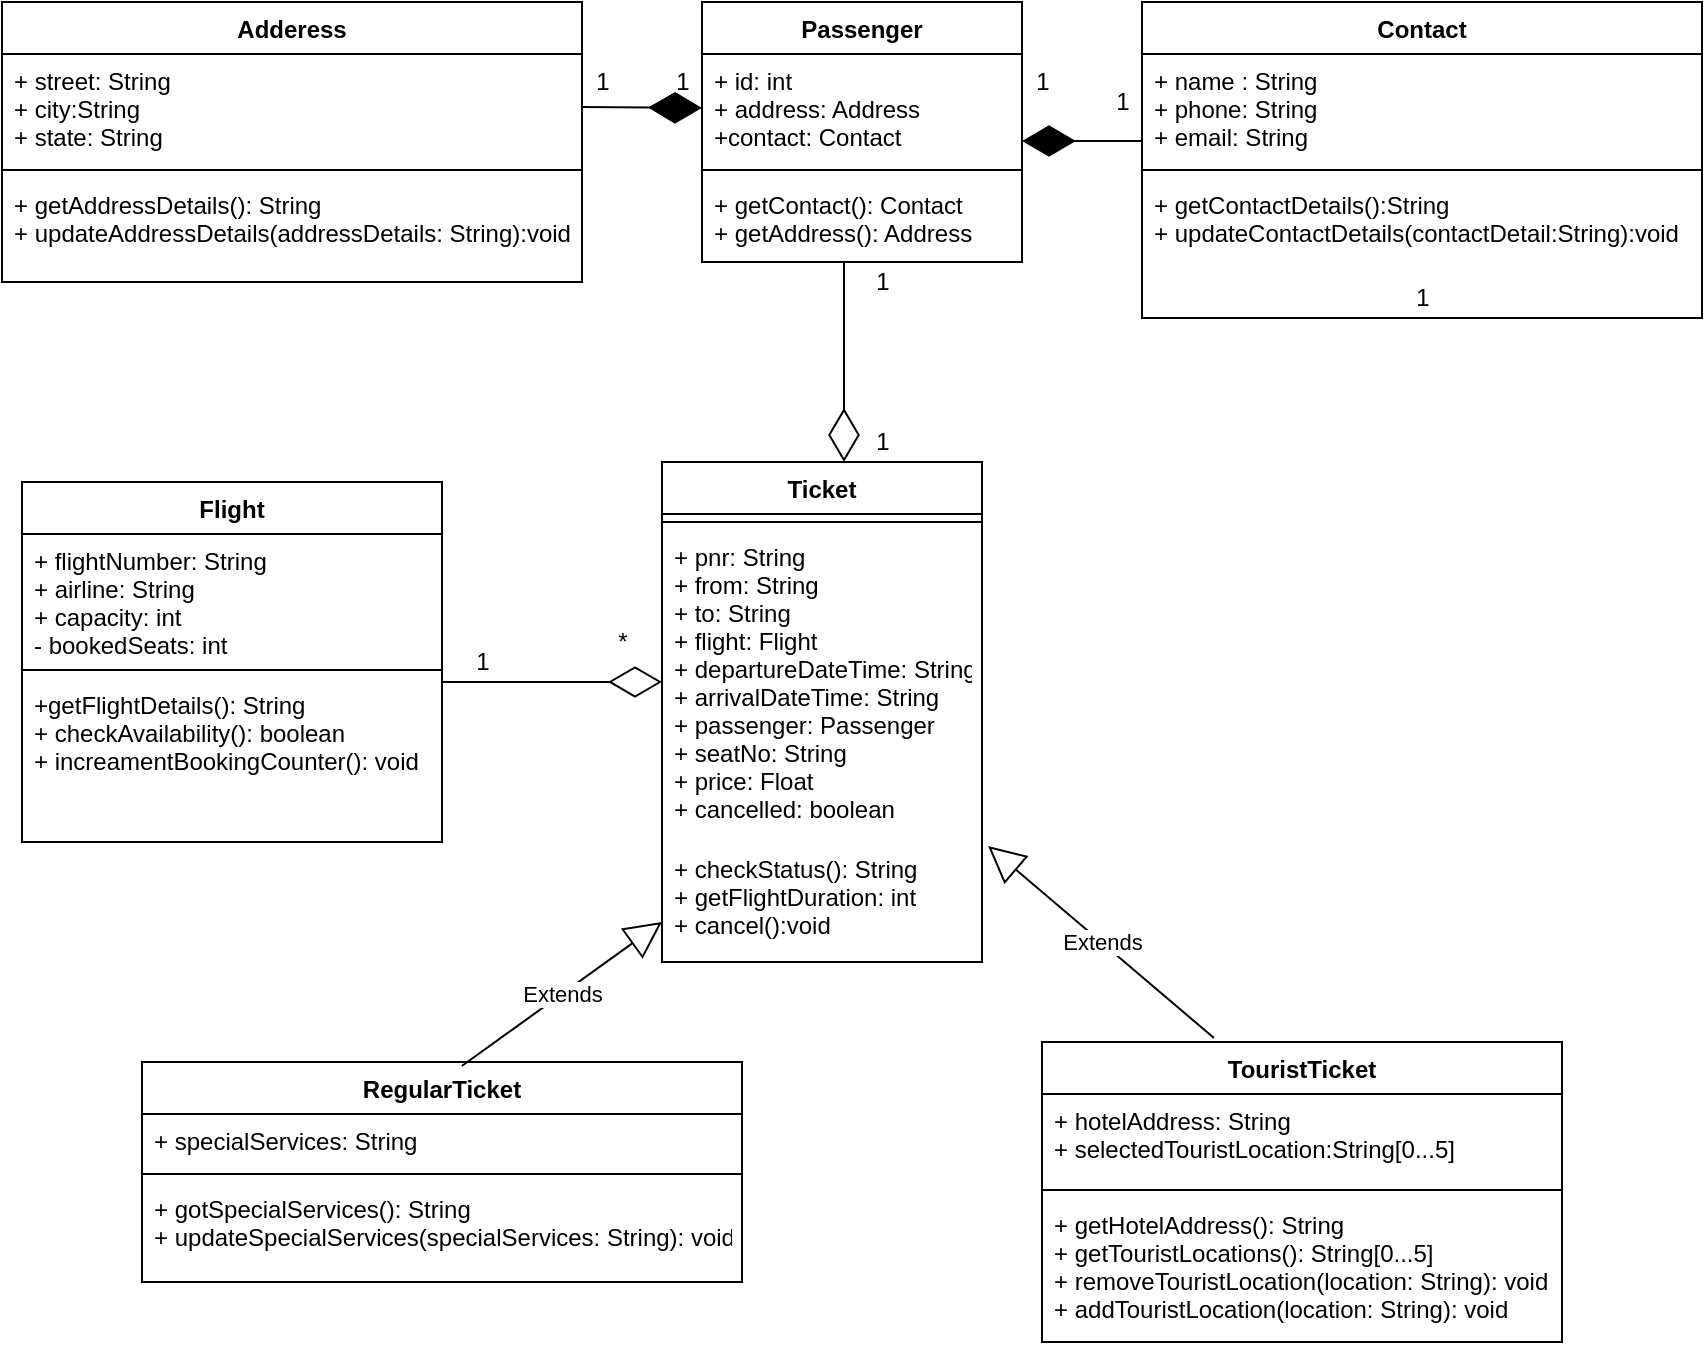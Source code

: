 <mxfile version="14.4.3" type="device"><diagram id="XYM6DlckT-aQKcr4g0n4" name="Page-1"><mxGraphModel dx="1217" dy="706" grid="1" gridSize="10" guides="1" tooltips="1" connect="1" arrows="1" fold="1" page="1" pageScale="1" pageWidth="850" pageHeight="1100" math="0" shadow="0"><root><mxCell id="0"/><mxCell id="1" parent="0"/><mxCell id="LV3qZu38xg_wo5_UJPcb-1" value="Adderess" style="swimlane;fontStyle=1;align=center;verticalAlign=top;childLayout=stackLayout;horizontal=1;startSize=26;horizontalStack=0;resizeParent=1;resizeParentMax=0;resizeLast=0;collapsible=1;marginBottom=0;" vertex="1" parent="1"><mxGeometry y="60" width="290" height="140" as="geometry"/></mxCell><mxCell id="LV3qZu38xg_wo5_UJPcb-2" value="+ street: String&#10;+ city:String&#10;+ state: String" style="text;strokeColor=none;fillColor=none;align=left;verticalAlign=top;spacingLeft=4;spacingRight=4;overflow=hidden;rotatable=0;points=[[0,0.5],[1,0.5]];portConstraint=eastwest;" vertex="1" parent="LV3qZu38xg_wo5_UJPcb-1"><mxGeometry y="26" width="290" height="54" as="geometry"/></mxCell><mxCell id="LV3qZu38xg_wo5_UJPcb-3" value="" style="line;strokeWidth=1;fillColor=none;align=left;verticalAlign=middle;spacingTop=-1;spacingLeft=3;spacingRight=3;rotatable=0;labelPosition=right;points=[];portConstraint=eastwest;" vertex="1" parent="LV3qZu38xg_wo5_UJPcb-1"><mxGeometry y="80" width="290" height="8" as="geometry"/></mxCell><mxCell id="LV3qZu38xg_wo5_UJPcb-4" value="+ getAddressDetails(): String&#10;+ updateAddressDetails(addressDetails: String):void&#10;" style="text;strokeColor=none;fillColor=none;align=left;verticalAlign=top;spacingLeft=4;spacingRight=4;overflow=hidden;rotatable=0;points=[[0,0.5],[1,0.5]];portConstraint=eastwest;" vertex="1" parent="LV3qZu38xg_wo5_UJPcb-1"><mxGeometry y="88" width="290" height="52" as="geometry"/></mxCell><mxCell id="LV3qZu38xg_wo5_UJPcb-5" value="Contact" style="swimlane;fontStyle=1;align=center;verticalAlign=top;childLayout=stackLayout;horizontal=1;startSize=26;horizontalStack=0;resizeParent=1;resizeParentMax=0;resizeLast=0;collapsible=1;marginBottom=0;" vertex="1" parent="1"><mxGeometry x="570" y="60" width="280" height="158" as="geometry"/></mxCell><mxCell id="LV3qZu38xg_wo5_UJPcb-6" value="+ name : String&#10;+ phone: String&#10;+ email: String" style="text;strokeColor=none;fillColor=none;align=left;verticalAlign=top;spacingLeft=4;spacingRight=4;overflow=hidden;rotatable=0;points=[[0,0.5],[1,0.5]];portConstraint=eastwest;" vertex="1" parent="LV3qZu38xg_wo5_UJPcb-5"><mxGeometry y="26" width="280" height="54" as="geometry"/></mxCell><mxCell id="LV3qZu38xg_wo5_UJPcb-7" value="" style="line;strokeWidth=1;fillColor=none;align=left;verticalAlign=middle;spacingTop=-1;spacingLeft=3;spacingRight=3;rotatable=0;labelPosition=right;points=[];portConstraint=eastwest;" vertex="1" parent="LV3qZu38xg_wo5_UJPcb-5"><mxGeometry y="80" width="280" height="8" as="geometry"/></mxCell><mxCell id="LV3qZu38xg_wo5_UJPcb-8" value="+ getContactDetails():String&#10;+ updateContactDetails(contactDetail:String):void" style="text;strokeColor=none;fillColor=none;align=left;verticalAlign=top;spacingLeft=4;spacingRight=4;overflow=hidden;rotatable=0;points=[[0,0.5],[1,0.5]];portConstraint=eastwest;" vertex="1" parent="LV3qZu38xg_wo5_UJPcb-5"><mxGeometry y="88" width="280" height="50" as="geometry"/></mxCell><mxCell id="LV3qZu38xg_wo5_UJPcb-20" value="1" style="text;html=1;align=center;verticalAlign=middle;resizable=0;points=[];autosize=1;" vertex="1" parent="LV3qZu38xg_wo5_UJPcb-5"><mxGeometry y="138" width="280" height="20" as="geometry"/></mxCell><mxCell id="LV3qZu38xg_wo5_UJPcb-9" value="Passenger" style="swimlane;fontStyle=1;align=center;verticalAlign=top;childLayout=stackLayout;horizontal=1;startSize=26;horizontalStack=0;resizeParent=1;resizeParentMax=0;resizeLast=0;collapsible=1;marginBottom=0;" vertex="1" parent="1"><mxGeometry x="350" y="60" width="160" height="130" as="geometry"/></mxCell><mxCell id="LV3qZu38xg_wo5_UJPcb-10" value="+ id: int&#10;+ address: Address&#10;+contact: Contact" style="text;strokeColor=none;fillColor=none;align=left;verticalAlign=top;spacingLeft=4;spacingRight=4;overflow=hidden;rotatable=0;points=[[0,0.5],[1,0.5]];portConstraint=eastwest;" vertex="1" parent="LV3qZu38xg_wo5_UJPcb-9"><mxGeometry y="26" width="160" height="54" as="geometry"/></mxCell><mxCell id="LV3qZu38xg_wo5_UJPcb-11" value="" style="line;strokeWidth=1;fillColor=none;align=left;verticalAlign=middle;spacingTop=-1;spacingLeft=3;spacingRight=3;rotatable=0;labelPosition=right;points=[];portConstraint=eastwest;" vertex="1" parent="LV3qZu38xg_wo5_UJPcb-9"><mxGeometry y="80" width="160" height="8" as="geometry"/></mxCell><mxCell id="LV3qZu38xg_wo5_UJPcb-12" value="+ getContact(): Contact&#10;+ getAddress(): Address" style="text;strokeColor=none;fillColor=none;align=left;verticalAlign=top;spacingLeft=4;spacingRight=4;overflow=hidden;rotatable=0;points=[[0,0.5],[1,0.5]];portConstraint=eastwest;" vertex="1" parent="LV3qZu38xg_wo5_UJPcb-9"><mxGeometry y="88" width="160" height="42" as="geometry"/></mxCell><mxCell id="LV3qZu38xg_wo5_UJPcb-13" value="" style="endArrow=diamondThin;endFill=1;endSize=24;html=1;" edge="1" parent="1"><mxGeometry width="160" relative="1" as="geometry"><mxPoint x="290" y="112.5" as="sourcePoint"/><mxPoint x="350" y="113" as="targetPoint"/></mxGeometry></mxCell><mxCell id="LV3qZu38xg_wo5_UJPcb-14" value="1" style="text;html=1;align=center;verticalAlign=middle;resizable=0;points=[];autosize=1;" vertex="1" parent="1"><mxGeometry x="290" y="90" width="20" height="20" as="geometry"/></mxCell><mxCell id="LV3qZu38xg_wo5_UJPcb-17" value="1" style="text;html=1;align=center;verticalAlign=middle;resizable=0;points=[];autosize=1;" vertex="1" parent="1"><mxGeometry x="330" y="90" width="20" height="20" as="geometry"/></mxCell><mxCell id="LV3qZu38xg_wo5_UJPcb-18" value="" style="endArrow=diamondThin;endFill=1;endSize=24;html=1;" edge="1" parent="1"><mxGeometry width="160" relative="1" as="geometry"><mxPoint x="570" y="129.5" as="sourcePoint"/><mxPoint x="510" y="129.5" as="targetPoint"/></mxGeometry></mxCell><mxCell id="LV3qZu38xg_wo5_UJPcb-19" value="1" style="text;html=1;align=center;verticalAlign=middle;resizable=0;points=[];autosize=1;" vertex="1" parent="1"><mxGeometry x="510" y="90" width="20" height="20" as="geometry"/></mxCell><mxCell id="LV3qZu38xg_wo5_UJPcb-22" value="1" style="text;html=1;align=center;verticalAlign=middle;resizable=0;points=[];autosize=1;" vertex="1" parent="1"><mxGeometry x="550" y="100" width="20" height="20" as="geometry"/></mxCell><mxCell id="LV3qZu38xg_wo5_UJPcb-23" value="Ticket" style="swimlane;fontStyle=1;align=center;verticalAlign=top;childLayout=stackLayout;horizontal=1;startSize=26;horizontalStack=0;resizeParent=1;resizeParentMax=0;resizeLast=0;collapsible=1;marginBottom=0;" vertex="1" parent="1"><mxGeometry x="330" y="290" width="160" height="250" as="geometry"/></mxCell><mxCell id="LV3qZu38xg_wo5_UJPcb-25" value="" style="line;strokeWidth=1;fillColor=none;align=left;verticalAlign=middle;spacingTop=-1;spacingLeft=3;spacingRight=3;rotatable=0;labelPosition=right;points=[];portConstraint=eastwest;" vertex="1" parent="LV3qZu38xg_wo5_UJPcb-23"><mxGeometry y="26" width="160" height="8" as="geometry"/></mxCell><mxCell id="LV3qZu38xg_wo5_UJPcb-24" value="+ pnr: String&#10;+ from: String&#10;+ to: String&#10;+ flight: Flight&#10;+ departureDateTime: String&#10;+ arrivalDateTime: String&#10;+ passenger: Passenger&#10;+ seatNo: String&#10;+ price: Float&#10;+ cancelled: boolean&#10;&#10;" style="text;strokeColor=none;fillColor=none;align=left;verticalAlign=top;spacingLeft=4;spacingRight=4;overflow=hidden;rotatable=0;points=[[0,0.5],[1,0.5]];portConstraint=eastwest;" vertex="1" parent="LV3qZu38xg_wo5_UJPcb-23"><mxGeometry y="34" width="160" height="156" as="geometry"/></mxCell><mxCell id="LV3qZu38xg_wo5_UJPcb-26" value="+ checkStatus(): String&#10;+ getFlightDuration: int&#10;+ cancel():void" style="text;strokeColor=none;fillColor=none;align=left;verticalAlign=top;spacingLeft=4;spacingRight=4;overflow=hidden;rotatable=0;points=[[0,0.5],[1,0.5]];portConstraint=eastwest;" vertex="1" parent="LV3qZu38xg_wo5_UJPcb-23"><mxGeometry y="190" width="160" height="60" as="geometry"/></mxCell><mxCell id="LV3qZu38xg_wo5_UJPcb-27" value="RegularTicket" style="swimlane;fontStyle=1;align=center;verticalAlign=top;childLayout=stackLayout;horizontal=1;startSize=26;horizontalStack=0;resizeParent=1;resizeParentMax=0;resizeLast=0;collapsible=1;marginBottom=0;" vertex="1" parent="1"><mxGeometry x="70" y="590" width="300" height="110" as="geometry"/></mxCell><mxCell id="LV3qZu38xg_wo5_UJPcb-28" value="+ specialServices: String" style="text;strokeColor=none;fillColor=none;align=left;verticalAlign=top;spacingLeft=4;spacingRight=4;overflow=hidden;rotatable=0;points=[[0,0.5],[1,0.5]];portConstraint=eastwest;" vertex="1" parent="LV3qZu38xg_wo5_UJPcb-27"><mxGeometry y="26" width="300" height="26" as="geometry"/></mxCell><mxCell id="LV3qZu38xg_wo5_UJPcb-29" value="" style="line;strokeWidth=1;fillColor=none;align=left;verticalAlign=middle;spacingTop=-1;spacingLeft=3;spacingRight=3;rotatable=0;labelPosition=right;points=[];portConstraint=eastwest;" vertex="1" parent="LV3qZu38xg_wo5_UJPcb-27"><mxGeometry y="52" width="300" height="8" as="geometry"/></mxCell><mxCell id="LV3qZu38xg_wo5_UJPcb-30" value="+ gotSpecialServices(): String&#10;+ updateSpecialServices(specialServices: String): void" style="text;strokeColor=none;fillColor=none;align=left;verticalAlign=top;spacingLeft=4;spacingRight=4;overflow=hidden;rotatable=0;points=[[0,0.5],[1,0.5]];portConstraint=eastwest;" vertex="1" parent="LV3qZu38xg_wo5_UJPcb-27"><mxGeometry y="60" width="300" height="50" as="geometry"/></mxCell><mxCell id="LV3qZu38xg_wo5_UJPcb-31" value="TouristTicket" style="swimlane;fontStyle=1;align=center;verticalAlign=top;childLayout=stackLayout;horizontal=1;startSize=26;horizontalStack=0;resizeParent=1;resizeParentMax=0;resizeLast=0;collapsible=1;marginBottom=0;" vertex="1" parent="1"><mxGeometry x="520" y="580" width="260" height="150" as="geometry"/></mxCell><mxCell id="LV3qZu38xg_wo5_UJPcb-32" value="+ hotelAddress: String&#10;+ selectedTouristLocation:String[0...5]" style="text;strokeColor=none;fillColor=none;align=left;verticalAlign=top;spacingLeft=4;spacingRight=4;overflow=hidden;rotatable=0;points=[[0,0.5],[1,0.5]];portConstraint=eastwest;" vertex="1" parent="LV3qZu38xg_wo5_UJPcb-31"><mxGeometry y="26" width="260" height="44" as="geometry"/></mxCell><mxCell id="LV3qZu38xg_wo5_UJPcb-33" value="" style="line;strokeWidth=1;fillColor=none;align=left;verticalAlign=middle;spacingTop=-1;spacingLeft=3;spacingRight=3;rotatable=0;labelPosition=right;points=[];portConstraint=eastwest;" vertex="1" parent="LV3qZu38xg_wo5_UJPcb-31"><mxGeometry y="70" width="260" height="8" as="geometry"/></mxCell><mxCell id="LV3qZu38xg_wo5_UJPcb-34" value="+ getHotelAddress(): String&#10;+ getTouristLocations(): String[0...5]&#10;+ removeTouristLocation(location: String): void&#10;+ addTouristLocation(location: String): void" style="text;strokeColor=none;fillColor=none;align=left;verticalAlign=top;spacingLeft=4;spacingRight=4;overflow=hidden;rotatable=0;points=[[0,0.5],[1,0.5]];portConstraint=eastwest;" vertex="1" parent="LV3qZu38xg_wo5_UJPcb-31"><mxGeometry y="78" width="260" height="72" as="geometry"/></mxCell><mxCell id="LV3qZu38xg_wo5_UJPcb-35" value="Extends" style="endArrow=block;endSize=16;endFill=0;html=1;exitX=0.533;exitY=0.018;exitDx=0;exitDy=0;exitPerimeter=0;" edge="1" parent="1" source="LV3qZu38xg_wo5_UJPcb-27"><mxGeometry width="160" relative="1" as="geometry"><mxPoint x="170" y="520" as="sourcePoint"/><mxPoint x="330" y="520" as="targetPoint"/></mxGeometry></mxCell><mxCell id="LV3qZu38xg_wo5_UJPcb-36" value="Extends" style="endArrow=block;endSize=16;endFill=0;html=1;entryX=1.019;entryY=1.013;entryDx=0;entryDy=0;entryPerimeter=0;" edge="1" parent="1" target="LV3qZu38xg_wo5_UJPcb-24"><mxGeometry width="160" relative="1" as="geometry"><mxPoint x="606" y="578" as="sourcePoint"/><mxPoint x="690" y="530" as="targetPoint"/></mxGeometry></mxCell><mxCell id="LV3qZu38xg_wo5_UJPcb-37" value="Flight" style="swimlane;fontStyle=1;align=center;verticalAlign=top;childLayout=stackLayout;horizontal=1;startSize=26;horizontalStack=0;resizeParent=1;resizeParentMax=0;resizeLast=0;collapsible=1;marginBottom=0;" vertex="1" parent="1"><mxGeometry x="10" y="300" width="210" height="180" as="geometry"/></mxCell><mxCell id="LV3qZu38xg_wo5_UJPcb-38" value="+ flightNumber: String&#10;+ airline: String&#10;+ capacity: int&#10;- bookedSeats: int" style="text;strokeColor=none;fillColor=none;align=left;verticalAlign=top;spacingLeft=4;spacingRight=4;overflow=hidden;rotatable=0;points=[[0,0.5],[1,0.5]];portConstraint=eastwest;" vertex="1" parent="LV3qZu38xg_wo5_UJPcb-37"><mxGeometry y="26" width="210" height="64" as="geometry"/></mxCell><mxCell id="LV3qZu38xg_wo5_UJPcb-39" value="" style="line;strokeWidth=1;fillColor=none;align=left;verticalAlign=middle;spacingTop=-1;spacingLeft=3;spacingRight=3;rotatable=0;labelPosition=right;points=[];portConstraint=eastwest;" vertex="1" parent="LV3qZu38xg_wo5_UJPcb-37"><mxGeometry y="90" width="210" height="8" as="geometry"/></mxCell><mxCell id="LV3qZu38xg_wo5_UJPcb-40" value="+getFlightDetails(): String&#10;+ checkAvailability(): boolean&#10;+ increamentBookingCounter(): void" style="text;strokeColor=none;fillColor=none;align=left;verticalAlign=top;spacingLeft=4;spacingRight=4;overflow=hidden;rotatable=0;points=[[0,0.5],[1,0.5]];portConstraint=eastwest;" vertex="1" parent="LV3qZu38xg_wo5_UJPcb-37"><mxGeometry y="98" width="210" height="82" as="geometry"/></mxCell><mxCell id="LV3qZu38xg_wo5_UJPcb-41" value="" style="endArrow=diamondThin;endFill=0;endSize=24;html=1;exitX=1;exitY=0.024;exitDx=0;exitDy=0;exitPerimeter=0;" edge="1" parent="1" source="LV3qZu38xg_wo5_UJPcb-40"><mxGeometry width="160" relative="1" as="geometry"><mxPoint x="230" y="400" as="sourcePoint"/><mxPoint x="330" y="400" as="targetPoint"/></mxGeometry></mxCell><mxCell id="LV3qZu38xg_wo5_UJPcb-42" value="1" style="text;html=1;align=center;verticalAlign=middle;resizable=0;points=[];autosize=1;" vertex="1" parent="1"><mxGeometry x="230" y="380" width="20" height="20" as="geometry"/></mxCell><mxCell id="LV3qZu38xg_wo5_UJPcb-43" value="*" style="text;html=1;align=center;verticalAlign=middle;resizable=0;points=[];autosize=1;" vertex="1" parent="1"><mxGeometry x="300" y="370" width="20" height="20" as="geometry"/></mxCell><mxCell id="LV3qZu38xg_wo5_UJPcb-44" value="" style="endArrow=diamondThin;endFill=0;endSize=24;html=1;" edge="1" parent="1"><mxGeometry width="160" relative="1" as="geometry"><mxPoint x="421" y="190" as="sourcePoint"/><mxPoint x="421" y="290" as="targetPoint"/></mxGeometry></mxCell><mxCell id="LV3qZu38xg_wo5_UJPcb-45" value="1" style="text;html=1;align=center;verticalAlign=middle;resizable=0;points=[];autosize=1;" vertex="1" parent="1"><mxGeometry x="430" y="190" width="20" height="20" as="geometry"/></mxCell><mxCell id="LV3qZu38xg_wo5_UJPcb-46" value="1" style="text;html=1;align=center;verticalAlign=middle;resizable=0;points=[];autosize=1;" vertex="1" parent="1"><mxGeometry x="430" y="270" width="20" height="20" as="geometry"/></mxCell></root></mxGraphModel></diagram></mxfile>